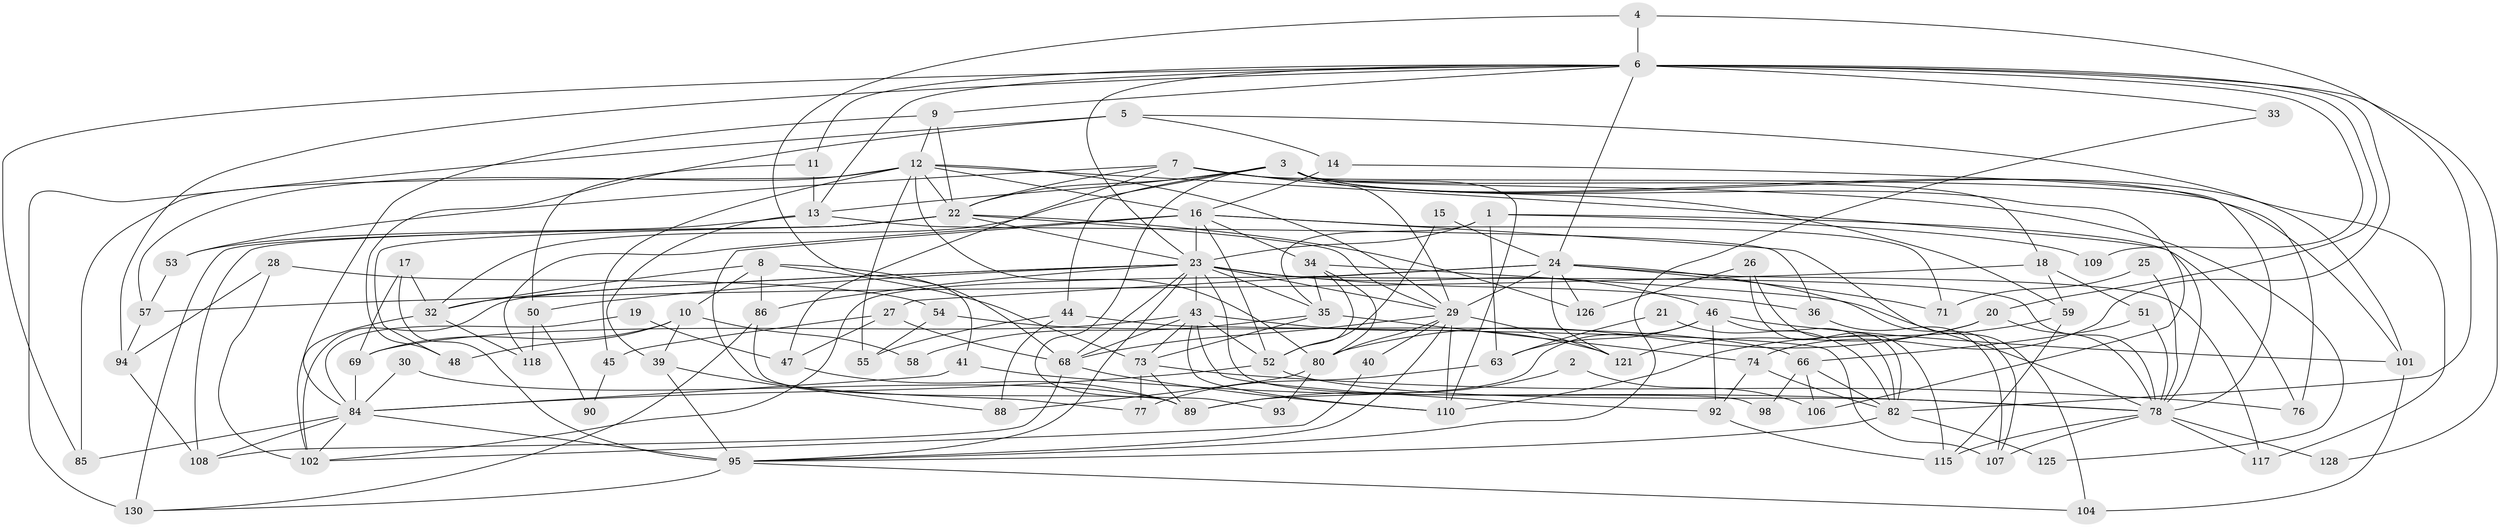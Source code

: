 // original degree distribution, {5: 0.13636363636363635, 2: 0.12878787878787878, 4: 0.30303030303030304, 3: 0.26515151515151514, 7: 0.03787878787878788, 6: 0.12121212121212122, 8: 0.007575757575757576}
// Generated by graph-tools (version 1.1) at 2025/18/03/04/25 18:18:36]
// undirected, 92 vertices, 215 edges
graph export_dot {
graph [start="1"]
  node [color=gray90,style=filled];
  1;
  2;
  3 [super="+81+100+79"];
  4;
  5;
  6 [super="+72+113"];
  7;
  8;
  9;
  10 [super="+112"];
  11;
  12 [super="+91+49"];
  13;
  14;
  15;
  16 [super="+60"];
  17;
  18;
  19;
  20;
  21;
  22 [super="+111+42"];
  23 [super="+65+37+31"];
  24 [super="+64+83"];
  25;
  26;
  27;
  28;
  29 [super="+75+62+61"];
  30;
  32 [super="+67"];
  33;
  34;
  35;
  36;
  39;
  40;
  41;
  43 [super="+114"];
  44;
  45;
  46 [super="+119"];
  47;
  48;
  50;
  51;
  52 [super="+56"];
  53 [super="+96"];
  54;
  55;
  57;
  58;
  59;
  63;
  66 [super="+70"];
  68;
  69;
  71;
  73 [super="+122"];
  74;
  76;
  77;
  78 [super="+105+132"];
  80 [super="+103"];
  82 [super="+124"];
  84 [super="+97"];
  85;
  86;
  88;
  89;
  90;
  92;
  93;
  94;
  95 [super="+127"];
  98;
  101;
  102;
  104;
  106;
  107;
  108;
  109;
  110 [super="+123"];
  115;
  117;
  118;
  121;
  125;
  126;
  128;
  130 [super="+131"];
  1 -- 76;
  1 -- 35;
  1 -- 63;
  1 -- 109;
  1 -- 23;
  2 -- 106;
  2 -- 89;
  3 -- 44;
  3 -- 18;
  3 -- 117;
  3 -- 106;
  3 -- 13;
  3 -- 22;
  3 -- 32;
  3 -- 76;
  3 -- 93;
  3 -- 110;
  3 -- 29;
  4 -- 68;
  4 -- 6;
  4 -- 82;
  5 -- 14;
  5 -- 130 [weight=2];
  5 -- 48;
  5 -- 101;
  6 -- 85;
  6 -- 74;
  6 -- 13;
  6 -- 94;
  6 -- 128;
  6 -- 33;
  6 -- 11;
  6 -- 109;
  6 -- 24;
  6 -- 23;
  6 -- 9;
  6 -- 20;
  7 -- 59;
  7 -- 101;
  7 -- 47;
  7 -- 125;
  7 -- 22;
  7 -- 53;
  8 -- 86;
  8 -- 41;
  8 -- 32;
  8 -- 73;
  8 -- 10;
  9 -- 102;
  9 -- 22;
  9 -- 12;
  10 -- 39;
  10 -- 69;
  10 -- 48;
  10 -- 58;
  11 -- 13;
  11 -- 50;
  12 -- 55;
  12 -- 80;
  12 -- 22;
  12 -- 16 [weight=2];
  12 -- 45;
  12 -- 85;
  12 -- 57;
  12 -- 29;
  12 -- 78;
  13 -- 36;
  13 -- 39;
  13 -- 53;
  14 -- 78;
  14 -- 16;
  15 -- 52;
  15 -- 24 [weight=2];
  16 -- 23;
  16 -- 118 [weight=2];
  16 -- 34;
  16 -- 71;
  16 -- 104;
  16 -- 77;
  16 -- 52;
  17 -- 95;
  17 -- 69;
  17 -- 32;
  18 -- 57;
  18 -- 59;
  18 -- 51;
  19 -- 84;
  19 -- 47;
  20 -- 121;
  20 -- 80;
  20 -- 78;
  21 -- 63;
  21 -- 82;
  22 -- 108;
  22 -- 126;
  22 -- 48;
  22 -- 130;
  22 -- 29;
  22 -- 23;
  23 -- 43 [weight=2];
  23 -- 50;
  23 -- 98;
  23 -- 95;
  23 -- 32;
  23 -- 102;
  23 -- 36;
  23 -- 68;
  23 -- 46;
  23 -- 78;
  23 -- 86;
  23 -- 29;
  23 -- 35;
  24 -- 27;
  24 -- 71;
  24 -- 117;
  24 -- 121;
  24 -- 102;
  24 -- 107;
  24 -- 126;
  24 -- 29;
  25 -- 71;
  25 -- 78;
  26 -- 82;
  26 -- 126;
  26 -- 115;
  27 -- 47;
  27 -- 68;
  27 -- 45;
  28 -- 94;
  28 -- 102;
  28 -- 54;
  29 -- 121;
  29 -- 40 [weight=2];
  29 -- 80;
  29 -- 68;
  29 -- 110;
  29 -- 95;
  30 -- 89;
  30 -- 84;
  32 -- 118;
  32 -- 84;
  33 -- 95;
  34 -- 35;
  34 -- 52;
  34 -- 80;
  34 -- 78;
  35 -- 58;
  35 -- 74;
  35 -- 73;
  36 -- 107;
  39 -- 88;
  39 -- 95 [weight=2];
  40 -- 102;
  41 -- 78;
  41 -- 84;
  43 -- 68;
  43 -- 73;
  43 -- 52;
  43 -- 69;
  43 -- 121;
  43 -- 92;
  43 -- 110;
  44 -- 107;
  44 -- 88;
  44 -- 55;
  45 -- 90;
  46 -- 92;
  46 -- 89;
  46 -- 82;
  46 -- 101;
  46 -- 63;
  47 -- 89;
  50 -- 90;
  50 -- 118;
  51 -- 78;
  51 -- 66;
  52 -- 84;
  52 -- 78;
  53 -- 57;
  54 -- 55;
  54 -- 66;
  57 -- 94;
  59 -- 115;
  59 -- 110;
  63 -- 77;
  66 -- 82;
  66 -- 98;
  66 -- 106;
  68 -- 108;
  68 -- 110;
  69 -- 84;
  73 -- 77;
  73 -- 89;
  73 -- 76;
  74 -- 92;
  74 -- 82;
  78 -- 115;
  78 -- 128;
  78 -- 117;
  78 -- 107;
  80 -- 88;
  80 -- 93;
  82 -- 125;
  82 -- 95;
  84 -- 108;
  84 -- 95 [weight=2];
  84 -- 85;
  84 -- 102;
  86 -- 89;
  86 -- 130;
  92 -- 115;
  94 -- 108;
  95 -- 104;
  95 -- 130;
  101 -- 104;
}
